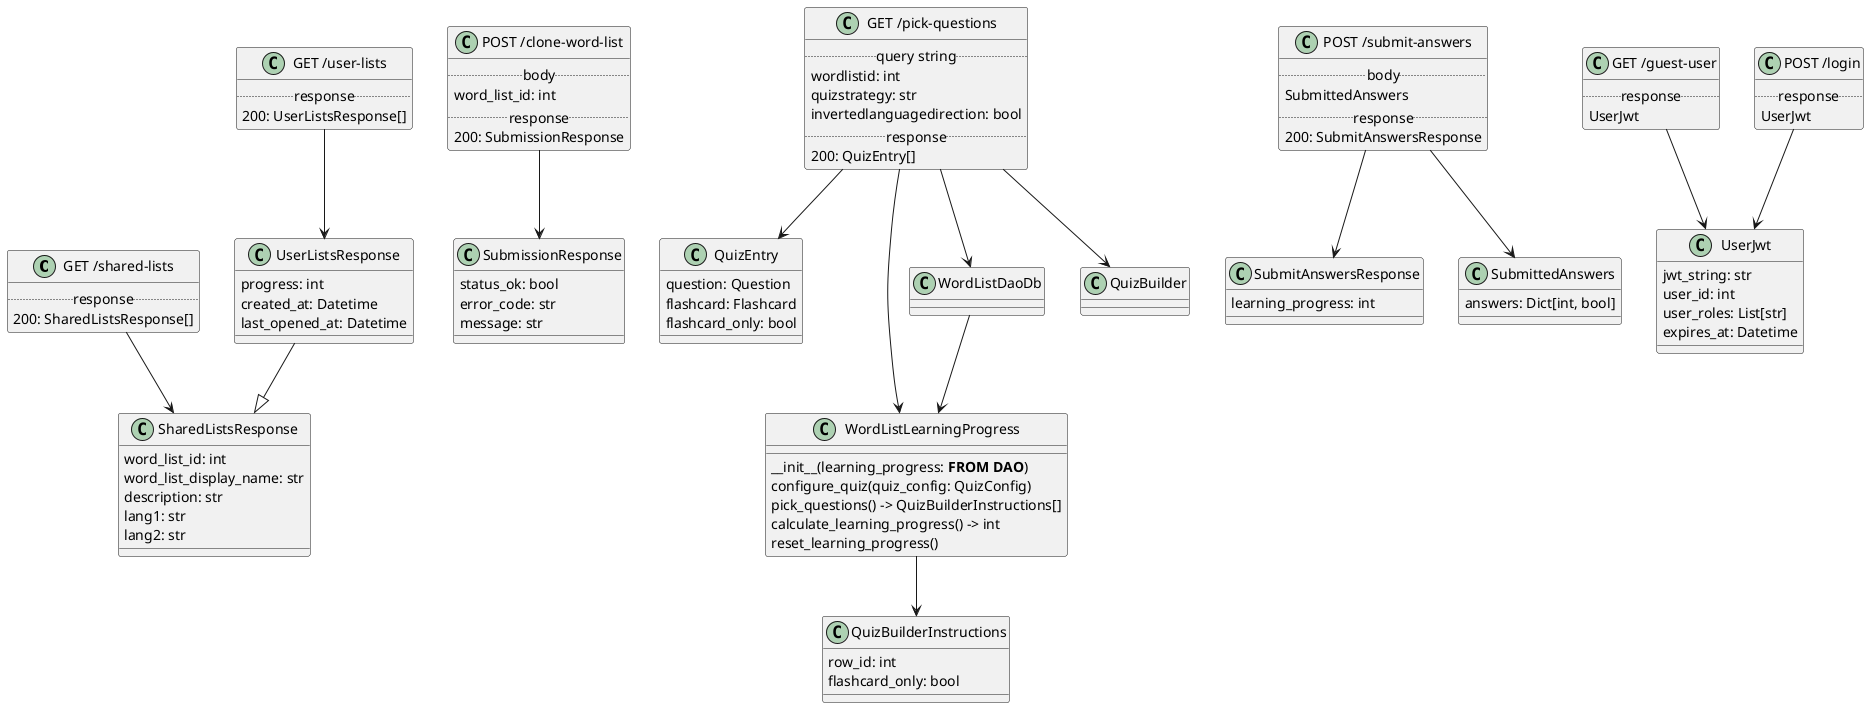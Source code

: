 
@startuml


' *****

"GET /shared-lists" --> SharedListsResponse

class "GET /shared-lists" {
   .. response ..
   200: SharedListsResponse[]
}

class SharedListsResponse {
    word_list_id: int
    word_list_display_name: str
    description: str
    lang1: str
    lang2: str
}

' *****

"GET /user-lists" --> UserListsResponse
class "GET /user-lists" {
   .. response ..
   200: UserListsResponse[]
}

UserListsResponse --|> SharedListsResponse
class UserListsResponse {
    progress: int
    created_at: Datetime
    last_opened_at: Datetime
}

"POST /clone-word-list" --> SubmissionResponse
class "POST /clone-word-list" {
   .. body ..
   word_list_id: int
   .. response ..
   200: SubmissionResponse
}

' *****

"GET /pick-questions" --> QuizEntry

class "GET /pick-questions" {
   .. query string ..
   wordlistid: int
   quizstrategy: str
   invertedlanguagedirection: bool
   .. response ..
   200: QuizEntry[]
}

class QuizEntry {
    question: Question
    flashcard: Flashcard
    flashcard_only: bool
}

' *****
"POST /submit-answers" --> SubmitAnswersResponse
"POST /submit-answers" --> SubmittedAnswers

class "POST /submit-answers" {
   .. body ..
   SubmittedAnswers
   .. response ..
   200: SubmitAnswersResponse
}

class SubmissionResponse {
  status_ok: bool
  error_code: str
  message: str
}

class SubmitAnswersResponse {
    learning_progress: int
}

class SubmittedAnswers {
    answers: Dict[int, bool]
}


' *****

"GET /guest-user" --> UserJwt

class "GET /guest-user" {
    .. response ..
    UserJwt
}
class UserJwt {
    jwt_string: str
    user_id: int
    user_roles: List[str]
    expires_at: Datetime
}

"POST /login" --> UserJwt
class "POST /login" {
    .. response ..
    UserJwt
}

' *****
' *****

"GET /pick-questions" --> WordListLearningProgress
"GET /pick-questions" --> WordListDaoDb
"GET /pick-questions" --> QuizBuilder

WordListDaoDb --> WordListLearningProgress
WordListLearningProgress --> QuizBuilderInstructions


class WordListLearningProgress {
    {method} __init__(learning_progress: **FROM DAO**)
    {method} configure_quiz(quiz_config: QuizConfig)
    {method} pick_questions() -> QuizBuilderInstructions[]
    {method} calculate_learning_progress() -> int
    {method} reset_learning_progress()
}

class QuizBuilderInstructions {
    row_id: int
    flashcard_only: bool
}

@enduml
